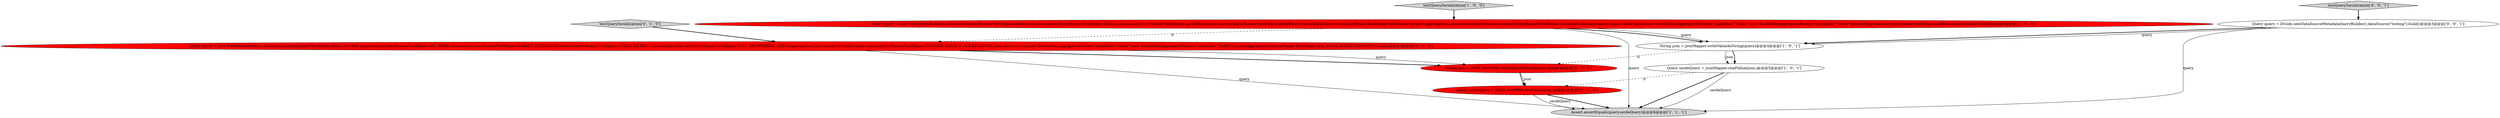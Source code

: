 digraph {
1 [style = filled, label = "Query serdeQuery = jsonMapper.readValue(json,)@@@5@@@['1', '0', '1']", fillcolor = white, shape = ellipse image = "AAA0AAABBB1BBB"];
10 [style = filled, label = "testQuerySerialization['0', '0', '1']", fillcolor = lightgray, shape = diamond image = "AAA0AAABBB3BBB"];
8 [style = filled, label = "testQuerySerialization['0', '1', '0']", fillcolor = lightgray, shape = diamond image = "AAA0AAABBB2BBB"];
6 [style = filled, label = "Query serdeQuery = JSON_MAPPER.readValue(json,)@@@5@@@['0', '1', '0']", fillcolor = red, shape = ellipse image = "AAA1AAABBB2BBB"];
9 [style = filled, label = "Query query = Druids.newDataSourceMetadataQueryBuilder().dataSource(\"testing\").build()@@@3@@@['0', '0', '1']", fillcolor = white, shape = ellipse image = "AAA0AAABBB3BBB"];
2 [style = filled, label = "String json = jsonMapper.writeValueAsString(query)@@@4@@@['1', '0', '1']", fillcolor = white, shape = ellipse image = "AAA0AAABBB1BBB"];
7 [style = filled, label = "Query query = new TopNQueryBuilder().dataSource(QueryRunnerTestHelper.DATA_SOURCE).granularity(QueryRunnerTestHelper.ALL_GRAN).dimension(QueryRunnerTestHelper.MARKET_DIMENSION).metric(QueryRunnerTestHelper.INDEX_METRIC).threshold(4).intervals(QueryRunnerTestHelper.FULL_ON_INTERVAL_SPEC).aggregators(Lists.newArrayList(Iterables.concat(QueryRunnerTestHelper.COMMON_DOUBLE_AGGREGATORS,Lists.newArrayList(new DoubleMaxAggregatorFactory(\"maxIndex\",\"index\"),new DoubleMinAggregatorFactory(\"minIndex\",\"index\"))))).postAggregators(QueryRunnerTestHelper.ADD_ROWS_INDEX_CONSTANT).build()@@@3@@@['0', '1', '0']", fillcolor = red, shape = ellipse image = "AAA1AAABBB2BBB"];
4 [style = filled, label = "Query query = new TopNQueryBuilder().dataSource(QueryRunnerTestHelper.dataSource).granularity(QueryRunnerTestHelper.allGran).dimension(QueryRunnerTestHelper.marketDimension).metric(QueryRunnerTestHelper.indexMetric).threshold(4).intervals(QueryRunnerTestHelper.fullOnIntervalSpec).aggregators(Lists.newArrayList(Iterables.concat(QueryRunnerTestHelper.commonDoubleAggregators,Lists.newArrayList(new DoubleMaxAggregatorFactory(\"maxIndex\",\"index\"),new DoubleMinAggregatorFactory(\"minIndex\",\"index\"))))).postAggregators(QueryRunnerTestHelper.addRowsIndexConstant).build()@@@3@@@['1', '0', '0']", fillcolor = red, shape = ellipse image = "AAA1AAABBB1BBB"];
3 [style = filled, label = "testQuerySerialization['1', '0', '0']", fillcolor = lightgray, shape = diamond image = "AAA0AAABBB1BBB"];
0 [style = filled, label = "Assert.assertEquals(query,serdeQuery)@@@6@@@['1', '1', '1']", fillcolor = lightgray, shape = ellipse image = "AAA0AAABBB1BBB"];
5 [style = filled, label = "String json = JSON_MAPPER.writeValueAsString(query)@@@4@@@['0', '1', '0']", fillcolor = red, shape = ellipse image = "AAA1AAABBB2BBB"];
4->0 [style = solid, label="query"];
9->2 [style = bold, label=""];
2->1 [style = bold, label=""];
1->0 [style = solid, label="serdeQuery"];
6->0 [style = bold, label=""];
4->2 [style = bold, label=""];
1->0 [style = bold, label=""];
9->0 [style = solid, label="query"];
3->4 [style = bold, label=""];
8->7 [style = bold, label=""];
7->5 [style = solid, label="query"];
9->2 [style = solid, label="query"];
2->5 [style = dashed, label="0"];
7->5 [style = bold, label=""];
6->0 [style = solid, label="serdeQuery"];
5->6 [style = bold, label=""];
5->6 [style = solid, label="json"];
4->7 [style = dashed, label="0"];
1->6 [style = dashed, label="0"];
10->9 [style = bold, label=""];
2->1 [style = solid, label="json"];
4->2 [style = solid, label="query"];
7->0 [style = solid, label="query"];
}
